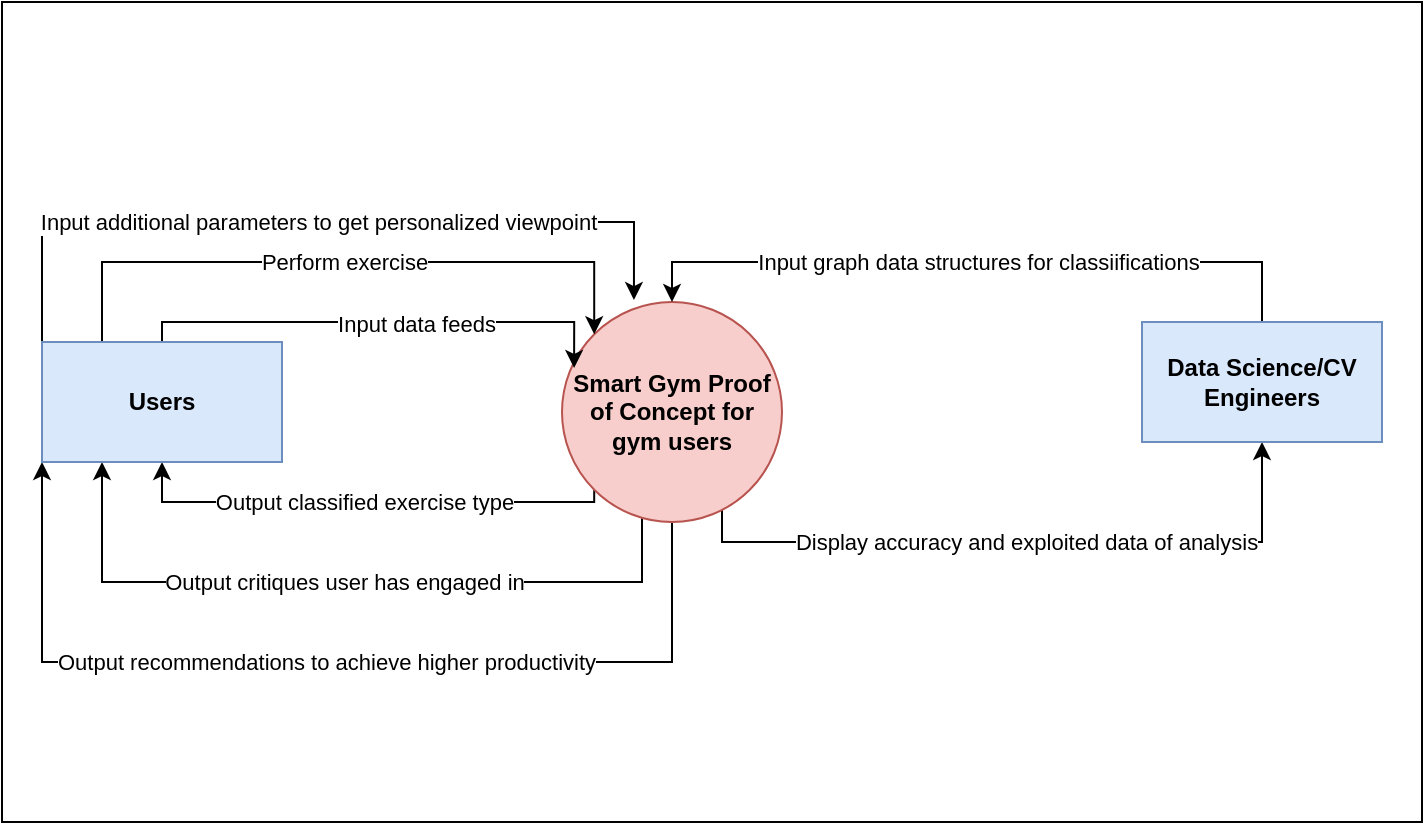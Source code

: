 <mxfile version="20.1.1" type="github">
  <diagram id="gJB7xwLzOgrnDnG2eZnx" name="Page-1">
    <mxGraphModel dx="1422" dy="794" grid="1" gridSize="10" guides="1" tooltips="1" connect="1" arrows="1" fold="1" page="1" pageScale="1" pageWidth="850" pageHeight="1100" math="0" shadow="0">
      <root>
        <mxCell id="0" />
        <mxCell id="1" parent="0" />
        <mxCell id="LIVF3g4YJ_-a8r3i8qHK-1" value="" style="rounded=0;whiteSpace=wrap;html=1;" vertex="1" parent="1">
          <mxGeometry x="50" y="130" width="710" height="410" as="geometry" />
        </mxCell>
        <mxCell id="LIVF3g4YJ_-a8r3i8qHK-18" value="Display accuracy and exploited data of analysis" style="edgeStyle=orthogonalEdgeStyle;rounded=0;orthogonalLoop=1;jettySize=auto;html=1;entryX=0.5;entryY=1;entryDx=0;entryDy=0;" edge="1" parent="1" source="LIVF3g4YJ_-a8r3i8qHK-2" target="LIVF3g4YJ_-a8r3i8qHK-3">
          <mxGeometry relative="1" as="geometry">
            <Array as="points">
              <mxPoint x="410" y="400" />
              <mxPoint x="680" y="400" />
            </Array>
          </mxGeometry>
        </mxCell>
        <mxCell id="LIVF3g4YJ_-a8r3i8qHK-19" value="Output classified exercise type" style="edgeStyle=orthogonalEdgeStyle;rounded=0;orthogonalLoop=1;jettySize=auto;html=1;exitX=0;exitY=1;exitDx=0;exitDy=0;entryX=0.5;entryY=1;entryDx=0;entryDy=0;" edge="1" parent="1" source="LIVF3g4YJ_-a8r3i8qHK-2" target="LIVF3g4YJ_-a8r3i8qHK-4">
          <mxGeometry relative="1" as="geometry">
            <Array as="points">
              <mxPoint x="346" y="380" />
              <mxPoint x="130" y="380" />
            </Array>
          </mxGeometry>
        </mxCell>
        <mxCell id="LIVF3g4YJ_-a8r3i8qHK-21" value="Output critiques user has engaged in" style="edgeStyle=orthogonalEdgeStyle;rounded=0;orthogonalLoop=1;jettySize=auto;html=1;entryX=0.25;entryY=1;entryDx=0;entryDy=0;" edge="1" parent="1" source="LIVF3g4YJ_-a8r3i8qHK-2" target="LIVF3g4YJ_-a8r3i8qHK-4">
          <mxGeometry relative="1" as="geometry">
            <Array as="points">
              <mxPoint x="370" y="420" />
              <mxPoint x="100" y="420" />
            </Array>
          </mxGeometry>
        </mxCell>
        <mxCell id="LIVF3g4YJ_-a8r3i8qHK-22" value="Output recommendations to achieve higher productivity" style="edgeStyle=orthogonalEdgeStyle;rounded=0;orthogonalLoop=1;jettySize=auto;html=1;entryX=0;entryY=1;entryDx=0;entryDy=0;" edge="1" parent="1" source="LIVF3g4YJ_-a8r3i8qHK-2" target="LIVF3g4YJ_-a8r3i8qHK-4">
          <mxGeometry relative="1" as="geometry">
            <Array as="points">
              <mxPoint x="385" y="460" />
              <mxPoint x="70" y="460" />
            </Array>
          </mxGeometry>
        </mxCell>
        <mxCell id="LIVF3g4YJ_-a8r3i8qHK-2" value="&lt;b&gt;Smart Gym Proof of Concept for gym users&lt;/b&gt;" style="ellipse;whiteSpace=wrap;html=1;aspect=fixed;fillColor=#f8cecc;strokeColor=#b85450;" vertex="1" parent="1">
          <mxGeometry x="330" y="280" width="110" height="110" as="geometry" />
        </mxCell>
        <mxCell id="LIVF3g4YJ_-a8r3i8qHK-17" value="Input graph data structures for classiifications" style="edgeStyle=orthogonalEdgeStyle;rounded=0;orthogonalLoop=1;jettySize=auto;html=1;entryX=0.5;entryY=0;entryDx=0;entryDy=0;" edge="1" parent="1" source="LIVF3g4YJ_-a8r3i8qHK-3" target="LIVF3g4YJ_-a8r3i8qHK-2">
          <mxGeometry relative="1" as="geometry">
            <Array as="points">
              <mxPoint x="680" y="260" />
              <mxPoint x="385" y="260" />
            </Array>
          </mxGeometry>
        </mxCell>
        <mxCell id="LIVF3g4YJ_-a8r3i8qHK-3" value="&lt;b&gt;Data Science/CV Engineers&lt;/b&gt;" style="rounded=0;whiteSpace=wrap;html=1;fillColor=#dae8fc;strokeColor=#6c8ebf;" vertex="1" parent="1">
          <mxGeometry x="620" y="290" width="120" height="60" as="geometry" />
        </mxCell>
        <mxCell id="LIVF3g4YJ_-a8r3i8qHK-14" value="Perform exercise" style="edgeStyle=orthogonalEdgeStyle;rounded=0;orthogonalLoop=1;jettySize=auto;html=1;exitX=0.25;exitY=0;exitDx=0;exitDy=0;entryX=0;entryY=0;entryDx=0;entryDy=0;" edge="1" parent="1" source="LIVF3g4YJ_-a8r3i8qHK-4" target="LIVF3g4YJ_-a8r3i8qHK-2">
          <mxGeometry relative="1" as="geometry">
            <Array as="points">
              <mxPoint x="100" y="260" />
              <mxPoint x="346" y="260" />
            </Array>
          </mxGeometry>
        </mxCell>
        <mxCell id="LIVF3g4YJ_-a8r3i8qHK-15" style="edgeStyle=orthogonalEdgeStyle;rounded=0;orthogonalLoop=1;jettySize=auto;html=1;exitX=0.5;exitY=0;exitDx=0;exitDy=0;entryX=0.055;entryY=0.3;entryDx=0;entryDy=0;entryPerimeter=0;" edge="1" parent="1" source="LIVF3g4YJ_-a8r3i8qHK-4" target="LIVF3g4YJ_-a8r3i8qHK-2">
          <mxGeometry relative="1" as="geometry">
            <Array as="points">
              <mxPoint x="130" y="290" />
              <mxPoint x="336" y="290" />
            </Array>
          </mxGeometry>
        </mxCell>
        <mxCell id="LIVF3g4YJ_-a8r3i8qHK-16" value="Input data feeds" style="edgeLabel;html=1;align=center;verticalAlign=middle;resizable=0;points=[];" vertex="1" connectable="0" parent="LIVF3g4YJ_-a8r3i8qHK-15">
          <mxGeometry x="0.146" y="-1" relative="1" as="geometry">
            <mxPoint as="offset" />
          </mxGeometry>
        </mxCell>
        <mxCell id="LIVF3g4YJ_-a8r3i8qHK-23" value="Input additional parameters to get personalized viewpoint" style="edgeStyle=orthogonalEdgeStyle;rounded=0;orthogonalLoop=1;jettySize=auto;html=1;exitX=0;exitY=0;exitDx=0;exitDy=0;entryX=0.327;entryY=-0.009;entryDx=0;entryDy=0;entryPerimeter=0;" edge="1" parent="1" source="LIVF3g4YJ_-a8r3i8qHK-4" target="LIVF3g4YJ_-a8r3i8qHK-2">
          <mxGeometry relative="1" as="geometry">
            <Array as="points">
              <mxPoint x="70" y="240" />
              <mxPoint x="366" y="240" />
            </Array>
          </mxGeometry>
        </mxCell>
        <mxCell id="LIVF3g4YJ_-a8r3i8qHK-4" value="&lt;b&gt;Users&lt;/b&gt;" style="rounded=0;whiteSpace=wrap;html=1;fillColor=#dae8fc;strokeColor=#6c8ebf;" vertex="1" parent="1">
          <mxGeometry x="70" y="300" width="120" height="60" as="geometry" />
        </mxCell>
      </root>
    </mxGraphModel>
  </diagram>
</mxfile>

